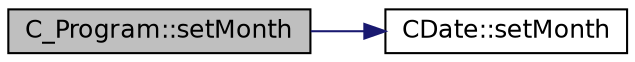 digraph "C_Program::setMonth"
{
 // LATEX_PDF_SIZE
  edge [fontname="Helvetica",fontsize="12",labelfontname="Helvetica",labelfontsize="12"];
  node [fontname="Helvetica",fontsize="12",shape=record];
  rankdir="LR";
  Node1 [label="C_Program::setMonth",height=0.2,width=0.4,color="black", fillcolor="grey75", style="filled", fontcolor="black",tooltip=" "];
  Node1 -> Node2 [color="midnightblue",fontsize="12",style="solid",fontname="Helvetica"];
  Node2 [label="CDate::setMonth",height=0.2,width=0.4,color="black", fillcolor="white", style="filled",URL="$class_c_date.html#ab3aad4b1b8feb9ca1c7cc0a0df5a14f6",tooltip=" "];
}
